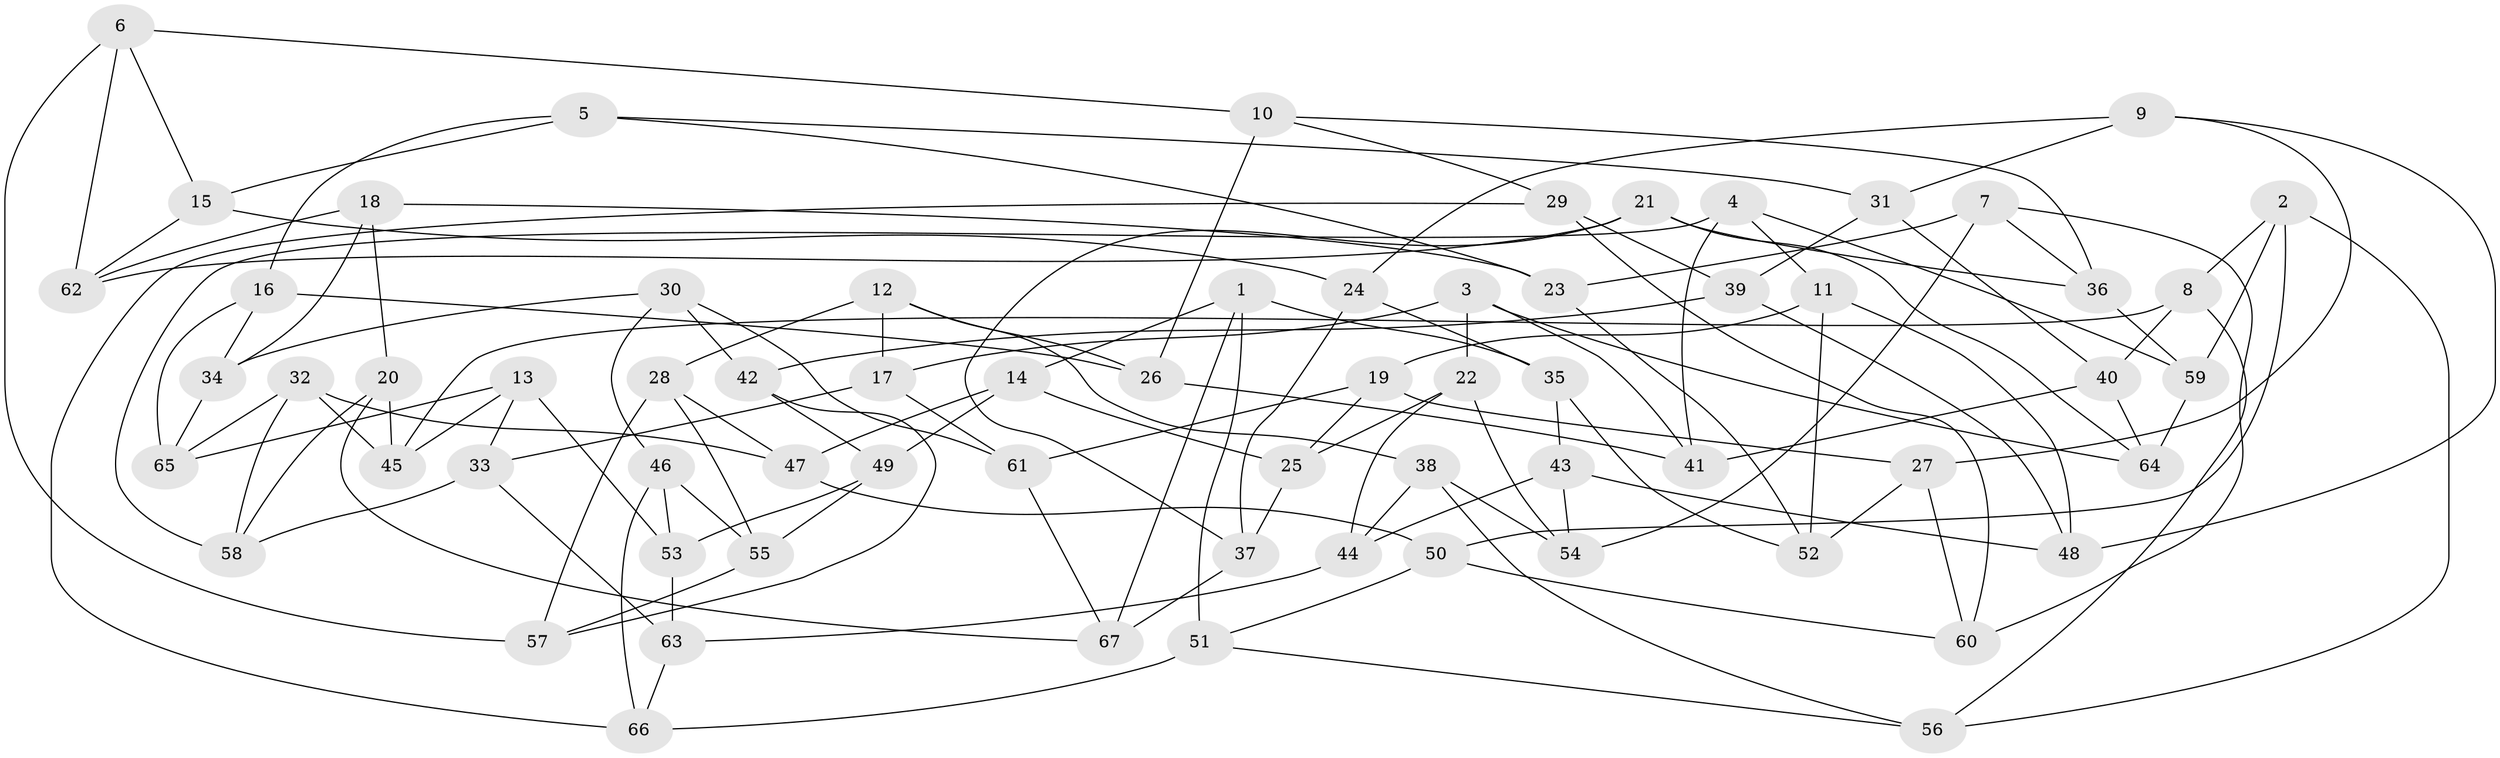 // coarse degree distribution, {6: 0.23809523809523808, 5: 0.38095238095238093, 4: 0.14285714285714285, 7: 0.19047619047619047, 8: 0.047619047619047616}
// Generated by graph-tools (version 1.1) at 2025/38/03/04/25 23:38:09]
// undirected, 67 vertices, 134 edges
graph export_dot {
  node [color=gray90,style=filled];
  1;
  2;
  3;
  4;
  5;
  6;
  7;
  8;
  9;
  10;
  11;
  12;
  13;
  14;
  15;
  16;
  17;
  18;
  19;
  20;
  21;
  22;
  23;
  24;
  25;
  26;
  27;
  28;
  29;
  30;
  31;
  32;
  33;
  34;
  35;
  36;
  37;
  38;
  39;
  40;
  41;
  42;
  43;
  44;
  45;
  46;
  47;
  48;
  49;
  50;
  51;
  52;
  53;
  54;
  55;
  56;
  57;
  58;
  59;
  60;
  61;
  62;
  63;
  64;
  65;
  66;
  67;
  1 -- 67;
  1 -- 35;
  1 -- 14;
  1 -- 51;
  2 -- 8;
  2 -- 50;
  2 -- 59;
  2 -- 56;
  3 -- 64;
  3 -- 41;
  3 -- 22;
  3 -- 17;
  4 -- 11;
  4 -- 58;
  4 -- 41;
  4 -- 59;
  5 -- 16;
  5 -- 31;
  5 -- 23;
  5 -- 15;
  6 -- 62;
  6 -- 57;
  6 -- 10;
  6 -- 15;
  7 -- 54;
  7 -- 60;
  7 -- 36;
  7 -- 23;
  8 -- 40;
  8 -- 56;
  8 -- 45;
  9 -- 24;
  9 -- 31;
  9 -- 48;
  9 -- 27;
  10 -- 29;
  10 -- 36;
  10 -- 26;
  11 -- 52;
  11 -- 48;
  11 -- 19;
  12 -- 17;
  12 -- 26;
  12 -- 28;
  12 -- 38;
  13 -- 65;
  13 -- 53;
  13 -- 45;
  13 -- 33;
  14 -- 25;
  14 -- 49;
  14 -- 47;
  15 -- 62;
  15 -- 24;
  16 -- 34;
  16 -- 65;
  16 -- 26;
  17 -- 33;
  17 -- 61;
  18 -- 62;
  18 -- 23;
  18 -- 20;
  18 -- 34;
  19 -- 61;
  19 -- 25;
  19 -- 27;
  20 -- 58;
  20 -- 45;
  20 -- 67;
  21 -- 62;
  21 -- 37;
  21 -- 64;
  21 -- 36;
  22 -- 54;
  22 -- 44;
  22 -- 25;
  23 -- 52;
  24 -- 35;
  24 -- 37;
  25 -- 37;
  26 -- 41;
  27 -- 52;
  27 -- 60;
  28 -- 55;
  28 -- 47;
  28 -- 57;
  29 -- 39;
  29 -- 66;
  29 -- 60;
  30 -- 46;
  30 -- 61;
  30 -- 42;
  30 -- 34;
  31 -- 39;
  31 -- 40;
  32 -- 47;
  32 -- 45;
  32 -- 58;
  32 -- 65;
  33 -- 63;
  33 -- 58;
  34 -- 65;
  35 -- 52;
  35 -- 43;
  36 -- 59;
  37 -- 67;
  38 -- 56;
  38 -- 54;
  38 -- 44;
  39 -- 42;
  39 -- 48;
  40 -- 64;
  40 -- 41;
  42 -- 57;
  42 -- 49;
  43 -- 54;
  43 -- 48;
  43 -- 44;
  44 -- 63;
  46 -- 66;
  46 -- 55;
  46 -- 53;
  47 -- 50;
  49 -- 53;
  49 -- 55;
  50 -- 60;
  50 -- 51;
  51 -- 66;
  51 -- 56;
  53 -- 63;
  55 -- 57;
  59 -- 64;
  61 -- 67;
  63 -- 66;
}
